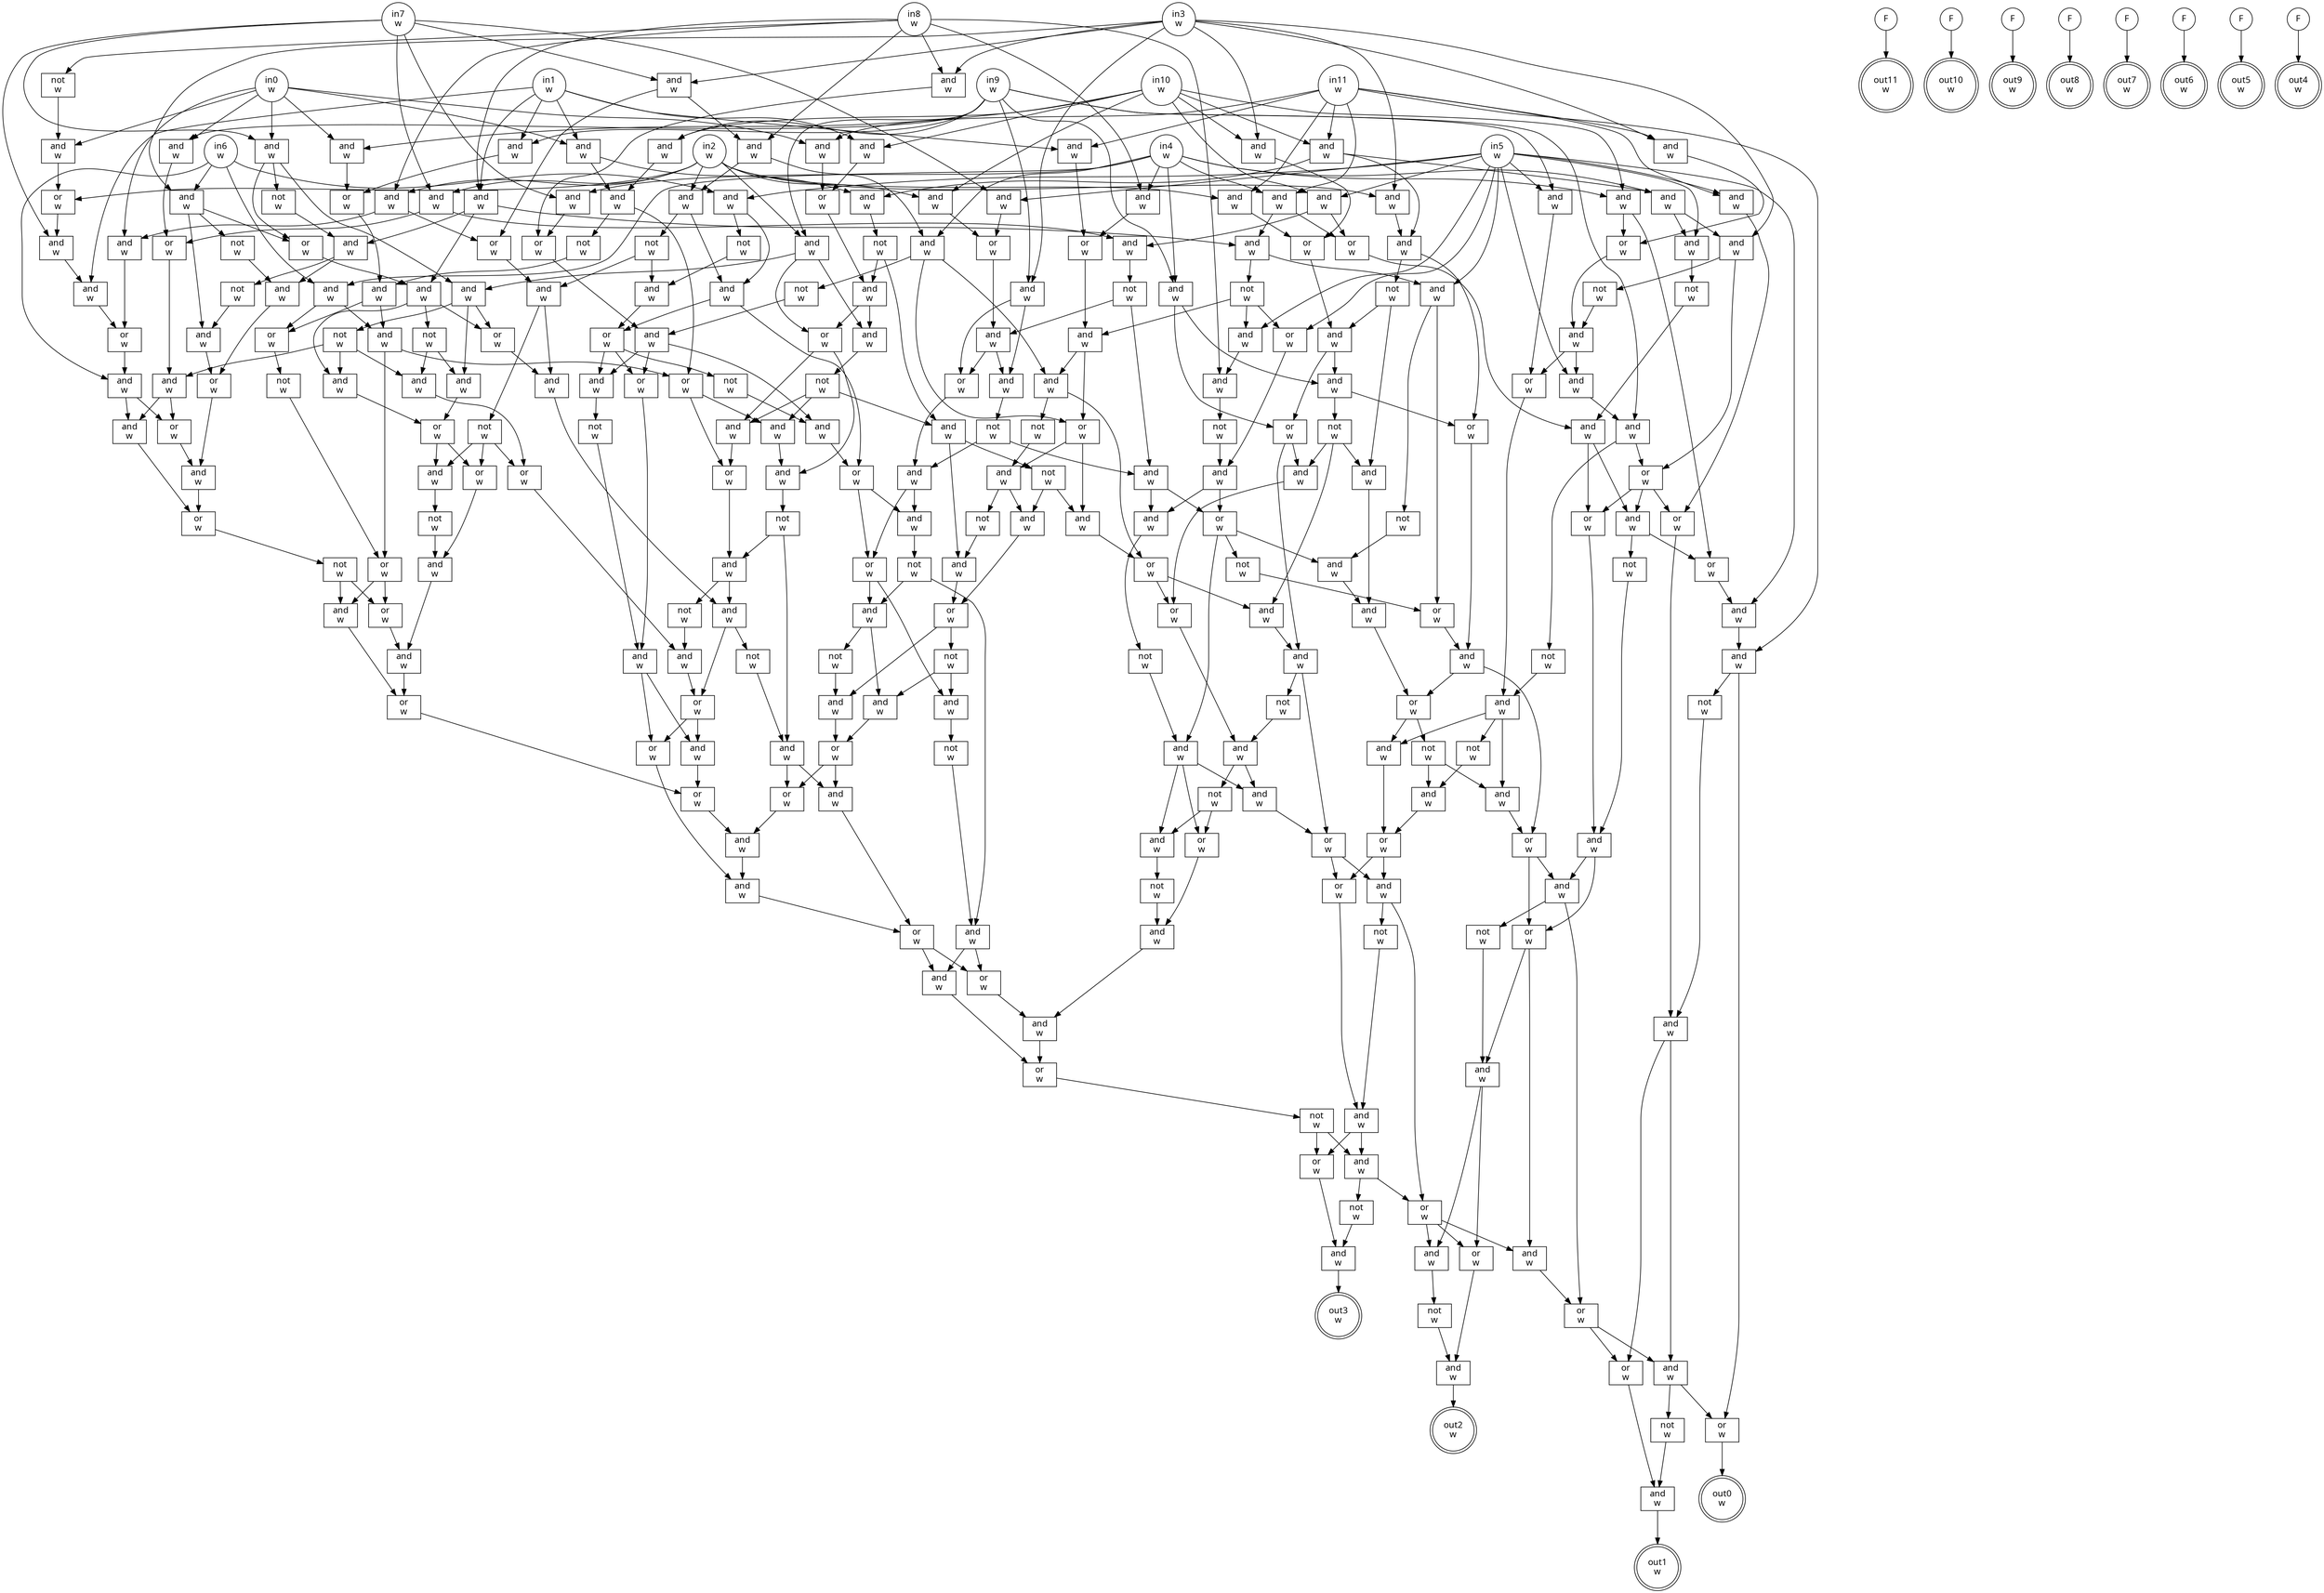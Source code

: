 digraph circuit{
	node [style = filled, fillcolor = white,shape=rect, fontname=geneva]
	g0 [label="in0\nw",shape=circle,fillcolor=white]
	g1 [label="in1\nw",shape=circle,fillcolor=white]
	g2 [label="in2\nw",shape=circle,fillcolor=white]
	g3 [label="in3\nw",shape=circle,fillcolor=white]
	g4 [label="in4\nw",shape=circle,fillcolor=white]
	g5 [label="in5\nw",shape=circle,fillcolor=white]
	g6 [label="in6\nw",shape=circle,fillcolor=white]
	g7 [label="in7\nw",shape=circle,fillcolor=white]
	g8 [label="in8\nw",shape=circle,fillcolor=white]
	g9 [label="in9\nw",shape=circle,fillcolor=white]
	g10 [label="in10\nw",shape=circle,fillcolor=white]
	g11 [label="in11\nw",shape=circle,fillcolor=white]
	g12 [label="F",shape=circle,fillcolor=white]
	g13 [label="F",shape=circle,fillcolor=white]
	g14 [label="F",shape=circle,fillcolor=white]
	g15 [label="F",shape=circle,fillcolor=white]
	g16 [label="F",shape=circle,fillcolor=white]
	g17 [label="F",shape=circle,fillcolor=white]
	g18 [label="F",shape=circle,fillcolor=white]
	g19 [label="F",shape=circle,fillcolor=white]
	g20 [label="and\nw",fillcolor=white]
	g21 [label="and\nw",fillcolor=white]
	g22 [label="not\nw",fillcolor=white]
	g23 [label="and\nw",fillcolor=white]
	g24 [label="and\nw",fillcolor=white]
	g25 [label="and\nw",fillcolor=white]
	g26 [label="not\nw",fillcolor=white]
	g27 [label="and\nw",fillcolor=white]
	g28 [label="and\nw",fillcolor=white]
	g29 [label="and\nw",fillcolor=white]
	g30 [label="or\nw",fillcolor=white]
	g31 [label="and\nw",fillcolor=white]
	g32 [label="and\nw",fillcolor=white]
	g33 [label="and\nw",fillcolor=white]
	g34 [label="and\nw",fillcolor=white]
	g35 [label="and\nw",fillcolor=white]
	g36 [label="and\nw",fillcolor=white]
	g37 [label="and\nw",fillcolor=white]
	g38 [label="not\nw",fillcolor=white]
	g39 [label="and\nw",fillcolor=white]
	g40 [label="and\nw",fillcolor=white]
	g41 [label="and\nw",fillcolor=white]
	g42 [label="and\nw",fillcolor=white]
	g43 [label="and\nw",fillcolor=white]
	g44 [label="not\nw",fillcolor=white]
	g45 [label="and\nw",fillcolor=white]
	g46 [label="and\nw",fillcolor=white]
	g47 [label="or\nw",fillcolor=white]
	g48 [label="and\nw",fillcolor=white]
	g49 [label="and\nw",fillcolor=white]
	g50 [label="not\nw",fillcolor=white]
	g51 [label="and\nw",fillcolor=white]
	g52 [label="or\nw",fillcolor=white]
	g53 [label="and\nw",fillcolor=white]
	g54 [label="not\nw",fillcolor=white]
	g55 [label="and\nw",fillcolor=white]
	g56 [label="and\nw",fillcolor=white]
	g57 [label="and\nw",fillcolor=white]
	g58 [label="or\nw",fillcolor=white]
	g59 [label="and\nw",fillcolor=white]
	g60 [label="or\nw",fillcolor=white]
	g61 [label="and\nw",fillcolor=white]
	g62 [label="and\nw",fillcolor=white]
	g63 [label="not\nw",fillcolor=white]
	g64 [label="not\nw",fillcolor=white]
	g65 [label="or\nw",fillcolor=white]
	g66 [label="and\nw",fillcolor=white]
	g67 [label="or\nw",fillcolor=white]
	g68 [label="and\nw",fillcolor=white]
	g69 [label="not\nw",fillcolor=white]
	g70 [label="or\nw",fillcolor=white]
	g71 [label="and\nw",fillcolor=white]
	g72 [label="not\nw",fillcolor=white]
	g73 [label="and\nw",fillcolor=white]
	g74 [label="or\nw",fillcolor=white]
	g75 [label="and\nw",fillcolor=white]
	g76 [label="and\nw",fillcolor=white]
	g77 [label="not\nw",fillcolor=white]
	g78 [label="and\nw",fillcolor=white]
	g79 [label="and\nw",fillcolor=white]
	g80 [label="not\nw",fillcolor=white]
	g81 [label="or\nw",fillcolor=white]
	g82 [label="and\nw",fillcolor=white]
	g83 [label="and\nw",fillcolor=white]
	g84 [label="and\nw",fillcolor=white]
	g85 [label="and\nw",fillcolor=white]
	g86 [label="or\nw",fillcolor=white]
	g87 [label="and\nw",fillcolor=white]
	g88 [label="and\nw",fillcolor=white]
	g89 [label="not\nw",fillcolor=white]
	g90 [label="and\nw",fillcolor=white]
	g91 [label="and\nw",fillcolor=white]
	g92 [label="or\nw",fillcolor=white]
	g93 [label="not\nw",fillcolor=white]
	g94 [label="or\nw",fillcolor=white]
	g95 [label="and\nw",fillcolor=white]
	g96 [label="and\nw",fillcolor=white]
	g97 [label="and\nw",fillcolor=white]
	g98 [label="and\nw",fillcolor=white]
	g99 [label="not\nw",fillcolor=white]
	g100 [label="and\nw",fillcolor=white]
	g101 [label="or\nw",fillcolor=white]
	g102 [label="or\nw",fillcolor=white]
	g103 [label="and\nw",fillcolor=white]
	g104 [label="not\nw",fillcolor=white]
	g105 [label="and\nw",fillcolor=white]
	g106 [label="not\nw",fillcolor=white]
	g107 [label="and\nw",fillcolor=white]
	g108 [label="or\nw",fillcolor=white]
	g109 [label="or\nw",fillcolor=white]
	g110 [label="and\nw",fillcolor=white]
	g111 [label="not\nw",fillcolor=white]
	g112 [label="and\nw",fillcolor=white]
	g113 [label="not\nw",fillcolor=white]
	g114 [label="and\nw",fillcolor=white]
	g115 [label="or\nw",fillcolor=white]
	g116 [label="and\nw",fillcolor=white]
	g117 [label="not\nw",fillcolor=white]
	g118 [label="and\nw",fillcolor=white]
	g119 [label="and\nw",fillcolor=white]
	g120 [label="and\nw",fillcolor=white]
	g121 [label="not\nw",fillcolor=white]
	g122 [label="not\nw",fillcolor=white]
	g123 [label="and\nw",fillcolor=white]
	g124 [label="and\nw",fillcolor=white]
	g125 [label="not\nw",fillcolor=white]
	g126 [label="or\nw",fillcolor=white]
	g127 [label="and\nw",fillcolor=white]
	g128 [label="or\nw",fillcolor=white]
	g129 [label="and\nw",fillcolor=white]
	g130 [label="and\nw",fillcolor=white]
	g131 [label="not\nw",fillcolor=white]
	g132 [label="or\nw",fillcolor=white]
	g133 [label="and\nw",fillcolor=white]
	g134 [label="or\nw",fillcolor=white]
	g135 [label="and\nw",fillcolor=white]
	g136 [label="not\nw",fillcolor=white]
	g137 [label="and\nw",fillcolor=white]
	g138 [label="or\nw",fillcolor=white]
	g139 [label="and\nw",fillcolor=white]
	g140 [label="or\nw",fillcolor=white]
	g141 [label="or\nw",fillcolor=white]
	g142 [label="and\nw",fillcolor=white]
	g143 [label="not\nw",fillcolor=white]
	g144 [label="and\nw",fillcolor=white]
	g145 [label="and\nw",fillcolor=white]
	g146 [label="not\nw",fillcolor=white]
	g147 [label="and\nw",fillcolor=white]
	g148 [label="and\nw",fillcolor=white]
	g149 [label="and\nw",fillcolor=white]
	g150 [label="or\nw",fillcolor=white]
	g151 [label="and\nw",fillcolor=white]
	g152 [label="or\nw",fillcolor=white]
	g153 [label="and\nw",fillcolor=white]
	g154 [label="not\nw",fillcolor=white]
	g155 [label="and\nw",fillcolor=white]
	g156 [label="not\nw",fillcolor=white]
	g157 [label="and\nw",fillcolor=white]
	g158 [label="and\nw",fillcolor=white]
	g159 [label="or\nw",fillcolor=white]
	g160 [label="and\nw",fillcolor=white]
	g161 [label="and\nw",fillcolor=white]
	g162 [label="not\nw",fillcolor=white]
	g163 [label="and\nw",fillcolor=white]
	g164 [label="and\nw",fillcolor=white]
	g165 [label="not\nw",fillcolor=white]
	g166 [label="or\nw",fillcolor=white]
	g167 [label="and\nw",fillcolor=white]
	g168 [label="and\nw",fillcolor=white]
	g169 [label="and\nw",fillcolor=white]
	g170 [label="not\nw",fillcolor=white]
	g171 [label="and\nw",fillcolor=white]
	g172 [label="or\nw",fillcolor=white]
	g173 [label="and\nw",fillcolor=white]
	g174 [label="and\nw",fillcolor=white]
	g175 [label="not\nw",fillcolor=white]
	g176 [label="or\nw",fillcolor=white]
	g177 [label="and\nw",fillcolor=white]
	g178 [label="and\nw",fillcolor=white]
	g179 [label="or\nw",fillcolor=white]
	g180 [label="or\nw",fillcolor=white]
	g181 [label="and\nw",fillcolor=white]
	g182 [label="not\nw",fillcolor=white]
	g183 [label="and\nw",fillcolor=white]
	g184 [label="not\nw",fillcolor=white]
	g185 [label="or\nw",fillcolor=white]
	g186 [label="and\nw",fillcolor=white]
	g187 [label="not\nw",fillcolor=white]
	g188 [label="and\nw",fillcolor=white]
	g189 [label="and\nw",fillcolor=white]
	g190 [label="or\nw",fillcolor=white]
	g191 [label="and\nw",fillcolor=white]
	g192 [label="not\nw",fillcolor=white]
	g193 [label="and\nw",fillcolor=white]
	g194 [label="not\nw",fillcolor=white]
	g195 [label="and\nw",fillcolor=white]
	g196 [label="and\nw",fillcolor=white]
	g197 [label="or\nw",fillcolor=white]
	g198 [label="and\nw",fillcolor=white]
	g199 [label="not\nw",fillcolor=white]
	g200 [label="and\nw",fillcolor=white]
	g201 [label="or\nw",fillcolor=white]
	g202 [label="and\nw",fillcolor=white]
	g203 [label="and\nw",fillcolor=white]
	g204 [label="or\nw",fillcolor=white]
	g205 [label="and\nw",fillcolor=white]
	g206 [label="and\nw",fillcolor=white]
	g207 [label="not\nw",fillcolor=white]
	g208 [label="or\nw",fillcolor=white]
	g209 [label="and\nw",fillcolor=white]
	g210 [label="not\nw",fillcolor=white]
	g211 [label="or\nw",fillcolor=white]
	g212 [label="not\nw",fillcolor=white]
	g213 [label="or\nw",fillcolor=white]
	g214 [label="and\nw",fillcolor=white]
	g215 [label="and\nw",fillcolor=white]
	g216 [label="not\nw",fillcolor=white]
	g217 [label="or\nw",fillcolor=white]
	g218 [label="and\nw",fillcolor=white]
	g219 [label="or\nw",fillcolor=white]
	g220 [label="and\nw",fillcolor=white]
	g221 [label="and\nw",fillcolor=white]
	g222 [label="not\nw",fillcolor=white]
	g223 [label="and\nw",fillcolor=white]
	g224 [label="or\nw",fillcolor=white]
	g225 [label="and\nw",fillcolor=white]
	g226 [label="and\nw",fillcolor=white]
	g227 [label="not\nw",fillcolor=white]
	g228 [label="and\nw",fillcolor=white]
	g229 [label="or\nw",fillcolor=white]
	g230 [label="and\nw",fillcolor=white]
	g231 [label="or\nw",fillcolor=white]
	g232 [label="and\nw",fillcolor=white]
	g233 [label="or\nw",fillcolor=white]
	g234 [label="and\nw",fillcolor=white]
	g235 [label="or\nw",fillcolor=white]
	g236 [label="and\nw",fillcolor=white]
	g237 [label="not\nw",fillcolor=white]
	g238 [label="or\nw",fillcolor=white]
	g239 [label="and\nw",fillcolor=white]
	g240 [label="not\nw",fillcolor=white]
	g241 [label="and\nw",fillcolor=white]
	g242 [label="and\nw",fillcolor=white]
	g243 [label="not\nw",fillcolor=white]
	g244 [label="and\nw",fillcolor=white]
	g245 [label="or\nw",fillcolor=white]
	g246 [label="and\nw",fillcolor=white]
	g247 [label="or\nw",fillcolor=white]
	g248 [label="and\nw",fillcolor=white]
	g249 [label="and\nw",fillcolor=white]
	g250 [label="and\nw",fillcolor=white]
	g251 [label="or\nw",fillcolor=white]
	g252 [label="and\nw",fillcolor=white]
	g253 [label="and\nw",fillcolor=white]
	g254 [label="or\nw",fillcolor=white]
	g255 [label="and\nw",fillcolor=white]
	g256 [label="or\nw",fillcolor=white]
	g257 [label="and\nw",fillcolor=white]
	g258 [label="and\nw",fillcolor=white]
	g259 [label="or\nw",fillcolor=white]
	g260 [label="not\nw",fillcolor=white]
	g261 [label="or\nw",fillcolor=white]
	g262 [label="and\nw",fillcolor=white]
	g263 [label="and\nw",fillcolor=white]
	g264 [label="or\nw",fillcolor=white]
	g265 [label="or\nw",fillcolor=white]
	g266 [label="and\nw",fillcolor=white]
	g267 [label="and\nw",fillcolor=white]
	g268 [label="or\nw",fillcolor=white]
	g269 [label="or\nw",fillcolor=white]
	g270 [label="and\nw",fillcolor=white]
	g271 [label="and\nw",fillcolor=white]
	g272 [label="or\nw",fillcolor=white]
	g273 [label="not\nw",fillcolor=white]
	g274 [label="or\nw",fillcolor=white]
	g275 [label="and\nw",fillcolor=white]
	g276 [label="or\nw",fillcolor=white]
	g277 [label="or\nw",fillcolor=white]
	g278 [label="and\nw",fillcolor=white]
	g279 [label="not\nw",fillcolor=white]
	g280 [label="and\nw",fillcolor=white]
	g281 [label="and\nw",fillcolor=white]
	g282 [label="or\nw",fillcolor=white]
	g283 [label="or\nw",fillcolor=white]
	g284 [label="and\nw",fillcolor=white]
	g285 [label="or\nw",fillcolor=white]
	g286 [label="not\nw",fillcolor=white]
	g287 [label="and\nw",fillcolor=white]
	g288 [label="not\nw",fillcolor=white]
	g289 [label="and\nw",fillcolor=white]
	g290 [label="out0\nw",shape=doublecircle,fillcolor=white]
	g291 [label="out1\nw",shape=doublecircle,fillcolor=white]
	g292 [label="out2\nw",shape=doublecircle,fillcolor=white]
	g293 [label="out3\nw",shape=doublecircle,fillcolor=white]
	g294 [label="out4\nw",shape=doublecircle,fillcolor=white]
	g295 [label="out5\nw",shape=doublecircle,fillcolor=white]
	g296 [label="out6\nw",shape=doublecircle,fillcolor=white]
	g297 [label="out7\nw",shape=doublecircle,fillcolor=white]
	g298 [label="out8\nw",shape=doublecircle,fillcolor=white]
	g299 [label="out9\nw",shape=doublecircle,fillcolor=white]
	g300 [label="out10\nw",shape=doublecircle,fillcolor=white]
	g301 [label="out11\nw",shape=doublecircle,fillcolor=white]
	edge [fontname=Geneva,fontcolor=forestgreen]
	g0->g158
	g0->g160
	g0->g200
	g0->g214
	g0->g246
	g0->g250
	g0->g253
	g1->g118
	g1->g148
	g1->g149
	g1->g157
	g1->g160
	g1->g249
	g2->g73
	g2->g75
	g2->g84
	g2->g85
	g2->g87
	g2->g97
	g2->g114
	g2->g247
	g3->g40
	g3->g41
	g3->g45
	g3->g46
	g3->g49
	g3->g51
	g3->g53
	g3->g87
	g4->g29
	g4->g31
	g4->g32
	g4->g33
	g4->g34
	g4->g35
	g4->g36
	g4->g43
	g5->g23
	g5->g24
	g5->g25
	g5->g27
	g5->g28
	g5->g37
	g5->g56
	g5->g61
	g5->g120
	g5->g123
	g5->g126
	g6->g25
	g6->g34
	g6->g49
	g6->g252
	g7->g23
	g7->g33
	g7->g41
	g7->g75
	g7->g214
	g7->g248
	g8->g22
	g8->g31
	g8->g42
	g8->g46
	g8->g114
	g8->g118
	g8->g124
	g9->g21
	g9->g27
	g9->g32
	g9->g40
	g9->g57
	g9->g84
	g9->g157
	g9->g253
	g10->g20
	g10->g21
	g10->g24
	g10->g35
	g10->g45
	g10->g73
	g10->g148
	g10->g200
	g11->g20
	g11->g28
	g11->g29
	g11->g51
	g11->g62
	g11->g85
	g11->g149
	g11->g158
	g12->g301
	g13->g300
	g14->g299
	g15->g298
	g16->g297
	g17->g296
	g18->g295
	g19->g294
	g20->g36
	g20->g88
	g20->g161
	g21->g198
	g22->g246
	g23->g74
	g24->g30
	g24->g76
	g25->g26
	g25->g98
	g26->g100
	g27->g70
	g28->g67
	g29->g30
	g29->g119
	g30->g39
	g31->g150
	g32->g91
	g32->g94
	g33->g47
	g34->g203
	g34->g211
	g35->g52
	g35->g60
	g36->g37
	g36->g53
	g37->g38
	g38->g39
	g39->g59
	g39->g65
	g40->g79
	g40->g81
	g41->g42
	g41->g115
	g42->g43
	g42->g97
	g43->g44
	g43->g152
	g43->g153
	g44->g48
	g45->g86
	g46->g47
	g47->g48
	g48->g102
	g48->g103
	g48->g107
	g49->g50
	g49->g217
	g49->g244
	g50->g242
	g51->g52
	g52->g55
	g53->g54
	g53->g58
	g54->g55
	g55->g56
	g55->g70
	g56->g57
	g57->g58
	g57->g69
	g58->g59
	g58->g65
	g58->g67
	g59->g60
	g59->g64
	g60->g61
	g61->g62
	g62->g63
	g62->g285
	g63->g68
	g64->g66
	g65->g66
	g66->g141
	g66->g142
	g67->g68
	g68->g283
	g68->g284
	g69->g71
	g70->g71
	g71->g72
	g71->g135
	g71->g139
	g72->g137
	g73->g74
	g74->g78
	g75->g76
	g75->g254
	g76->g77
	g77->g78
	g77->g83
	g78->g79
	g78->g81
	g79->g80
	g80->g82
	g80->g83
	g81->g82
	g82->g109
	g82->g110
	g83->g128
	g83->g145
	g84->g164
	g84->g166
	g84->g215
	g85->g86
	g86->g90
	g87->g88
	g88->g89
	g88->g92
	g89->g90
	g89->g96
	g90->g91
	g90->g94
	g91->g92
	g91->g93
	g92->g133
	g93->g95
	g93->g96
	g93->g173
	g94->g95
	g94->g174
	g95->g176
	g96->g130
	g97->g98
	g97->g99
	g98->g101
	g98->g108
	g99->g100
	g99->g116
	g100->g101
	g101->g102
	g101->g103
	g101->g106
	g102->g105
	g103->g104
	g104->g105
	g105->g232
	g105->g233
	g106->g107
	g107->g108
	g108->g109
	g108->g110
	g109->g112
	g109->g193
	g110->g111
	g111->g112
	g111->g195
	g112->g113
	g112->g196
	g113->g191
	g114->g115
	g114->g250
	g115->g116
	g116->g117
	g116->g220
	g117->g229
	g117->g236
	g117->g238
	g118->g119
	g118->g218
	g118->g241
	g119->g120
	g119->g122
	g120->g121
	g120->g132
	g121->g129
	g122->g123
	g122->g126
	g122->g151
	g123->g124
	g124->g125
	g125->g127
	g126->g127
	g127->g128
	g127->g145
	g128->g129
	g128->g131
	g128->g147
	g129->g130
	g130->g134
	g131->g132
	g132->g133
	g133->g134
	g133->g140
	g134->g135
	g134->g136
	g135->g138
	g136->g137
	g136->g139
	g137->g138
	g138->g180
	g138->g181
	g139->g140
	g140->g141
	g140->g142
	g141->g144
	g141->g281
	g142->g143
	g142->g282
	g143->g144
	g144->g277
	g144->g278
	g145->g146
	g146->g147
	g147->g178
	g147->g185
	g147->g186
	g148->g159
	g149->g150
	g150->g151
	g151->g152
	g151->g153
	g152->g155
	g152->g171
	g153->g154
	g153->g172
	g154->g155
	g155->g156
	g155->g189
	g156->g169
	g157->g201
	g158->g159
	g159->g163
	g160->g161
	g160->g198
	g161->g162
	g162->g163
	g162->g168
	g163->g164
	g163->g166
	g164->g165
	g165->g167
	g165->g168
	g165->g205
	g166->g167
	g166->g206
	g167->g208
	g168->g169
	g168->g170
	g169->g190
	g170->g171
	g170->g189
	g171->g172
	g172->g173
	g172->g176
	g173->g174
	g174->g175
	g174->g179
	g175->g177
	g176->g177
	g177->g178
	g177->g184
	g178->g179
	g179->g180
	g179->g181
	g180->g183
	g181->g182
	g181->g276
	g182->g183
	g183->g274
	g183->g275
	g184->g185
	g184->g186
	g185->g188
	g186->g187
	g187->g188
	g188->g270
	g189->g190
	g190->g191
	g190->g192
	g191->g197
	g192->g193
	g192->g196
	g193->g194
	g194->g195
	g195->g269
	g195->g271
	g196->g197
	g197->g224
	g197->g225
	g198->g199
	g198->g204
	g199->g202
	g200->g201
	g201->g202
	g202->g203
	g202->g211
	g203->g204
	g203->g213
	g204->g205
	g204->g208
	g205->g206
	g206->g207
	g207->g209
	g207->g223
	g208->g209
	g209->g210
	g209->g221
	g210->g230
	g211->g212
	g212->g213
	g213->g261
	g213->g263
	g214->g215
	g214->g217
	g214->g240
	g215->g216
	g215->g219
	g215->g234
	g216->g226
	g216->g228
	g216->g255
	g217->g218
	g218->g219
	g218->g226
	g218->g227
	g219->g220
	g220->g221
	g221->g222
	g221->g231
	g222->g223
	g223->g224
	g223->g225
	g224->g266
	g225->g268
	g226->g235
	g227->g228
	g227->g234
	g228->g229
	g229->g230
	g230->g231
	g231->g232
	g231->g233
	g232->g265
	g233->g267
	g234->g235
	g235->g236
	g235->g238
	g236->g237
	g237->g239
	g238->g239
	g239->g262
	g240->g241
	g241->g242
	g241->g243
	g242->g245
	g243->g244
	g244->g245
	g245->g257
	g246->g247
	g247->g248
	g248->g249
	g249->g251
	g250->g251
	g251->g252
	g252->g256
	g252->g258
	g253->g254
	g254->g255
	g255->g256
	g255->g258
	g256->g257
	g257->g259
	g258->g259
	g259->g260
	g260->g261
	g260->g263
	g261->g262
	g262->g264
	g263->g264
	g264->g265
	g265->g266
	g266->g267
	g267->g268
	g268->g269
	g268->g271
	g269->g270
	g270->g272
	g271->g272
	g272->g273
	g273->g274
	g273->g275
	g274->g289
	g275->g276
	g275->g288
	g276->g277
	g276->g278
	g276->g281
	g277->g280
	g278->g279
	g279->g280
	g280->g292
	g281->g282
	g282->g283
	g282->g284
	g283->g287
	g284->g285
	g284->g286
	g285->g290
	g286->g287
	g287->g291
	g288->g289
	g289->g293
}